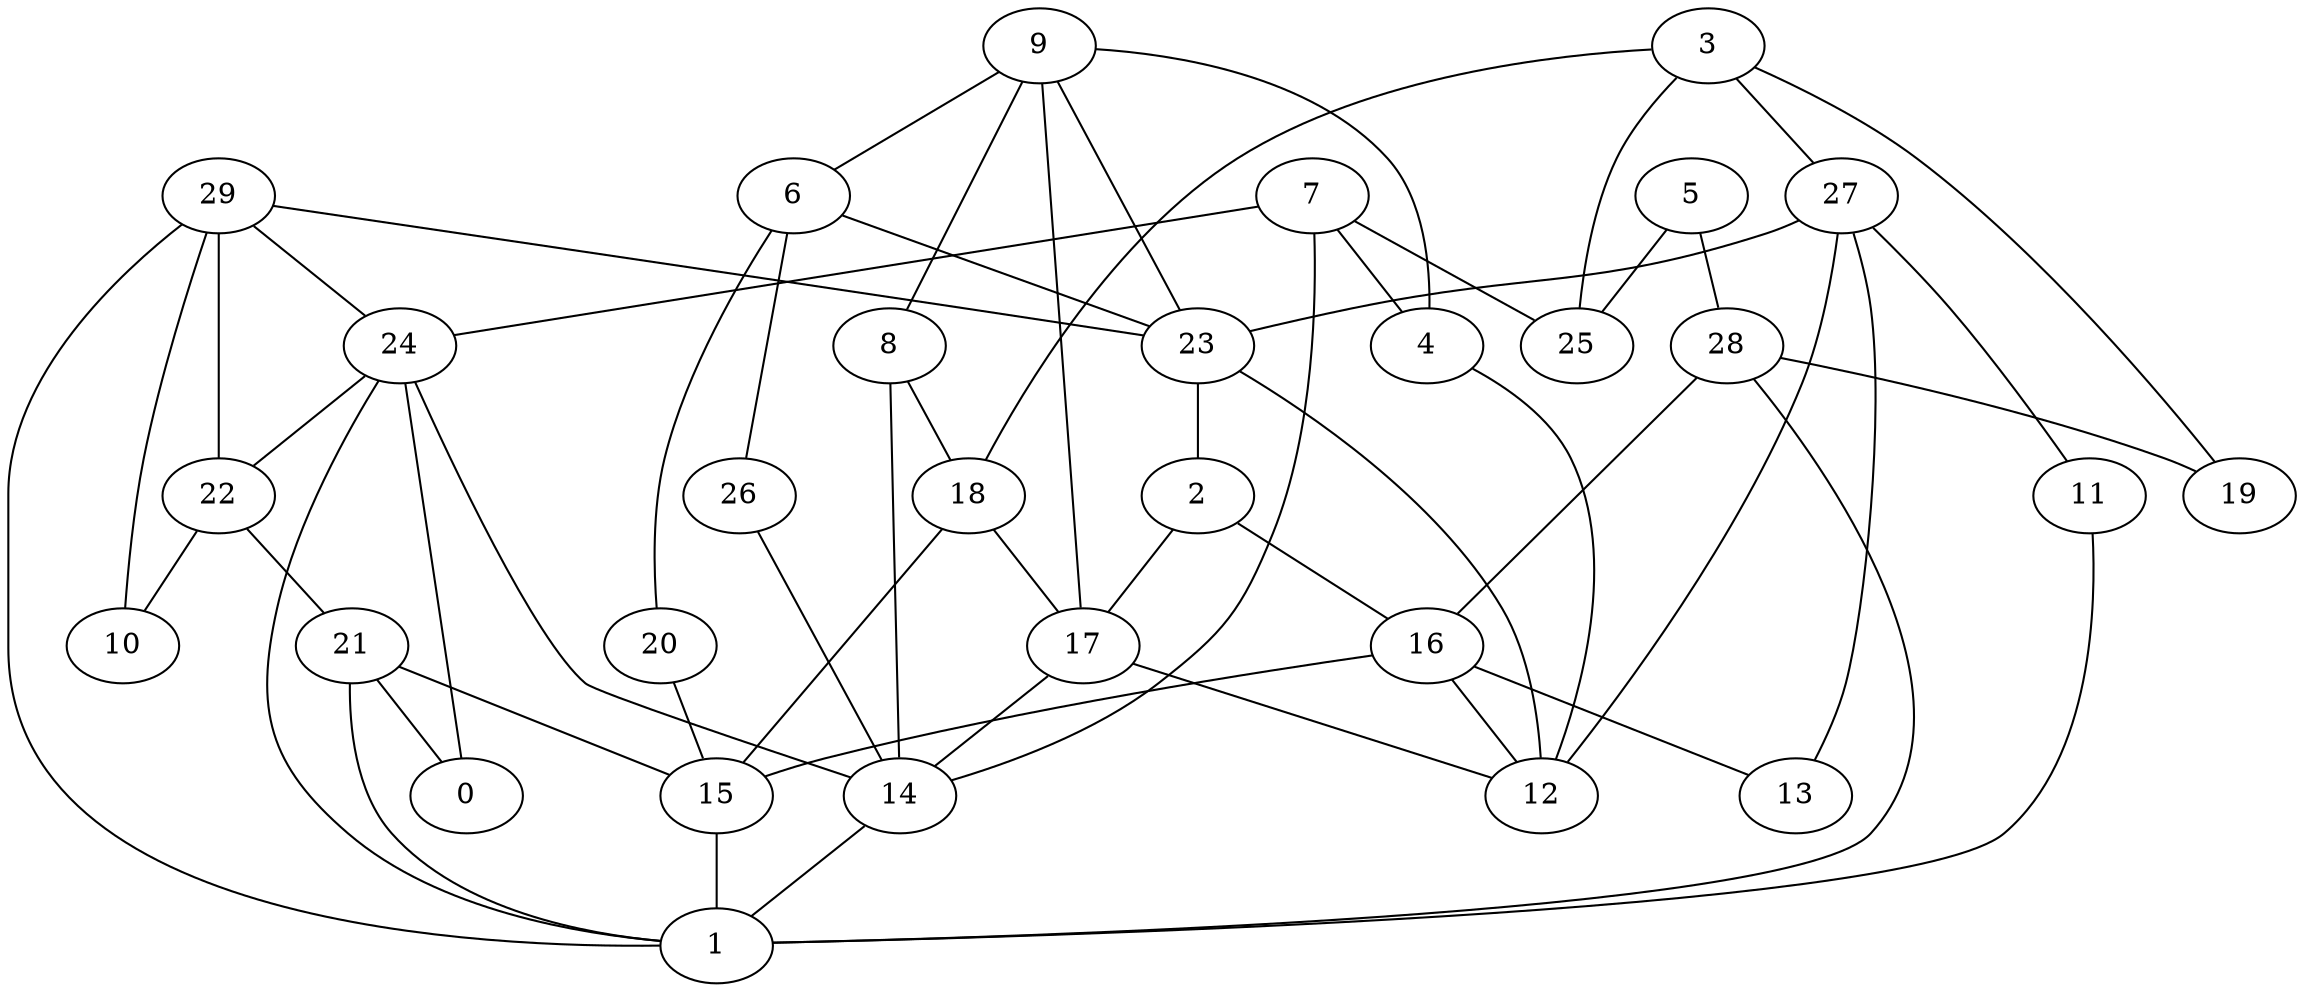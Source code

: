 digraph GG_graph {

subgraph G_graph {
edge [color = black]
"4" -> "12" [dir = none]
"8" -> "18" [dir = none]
"8" -> "14" [dir = none]
"22" -> "21" [dir = none]
"22" -> "10" [dir = none]
"9" -> "6" [dir = none]
"9" -> "4" [dir = none]
"9" -> "23" [dir = none]
"9" -> "17" [dir = none]
"9" -> "8" [dir = none]
"24" -> "22" [dir = none]
"24" -> "14" [dir = none]
"24" -> "0" [dir = none]
"24" -> "1" [dir = none]
"11" -> "1" [dir = none]
"18" -> "17" [dir = none]
"18" -> "15" [dir = none]
"28" -> "19" [dir = none]
"28" -> "16" [dir = none]
"28" -> "1" [dir = none]
"17" -> "14" [dir = none]
"17" -> "12" [dir = none]
"29" -> "1" [dir = none]
"29" -> "24" [dir = none]
"29" -> "23" [dir = none]
"29" -> "22" [dir = none]
"29" -> "10" [dir = none]
"15" -> "1" [dir = none]
"16" -> "15" [dir = none]
"16" -> "12" [dir = none]
"16" -> "13" [dir = none]
"3" -> "27" [dir = none]
"3" -> "18" [dir = none]
"3" -> "19" [dir = none]
"3" -> "25" [dir = none]
"6" -> "26" [dir = none]
"6" -> "23" [dir = none]
"6" -> "20" [dir = none]
"7" -> "25" [dir = none]
"7" -> "14" [dir = none]
"7" -> "24" [dir = none]
"7" -> "4" [dir = none]
"27" -> "11" [dir = none]
"27" -> "13" [dir = none]
"27" -> "23" [dir = none]
"27" -> "12" [dir = none]
"20" -> "15" [dir = none]
"21" -> "1" [dir = none]
"21" -> "0" [dir = none]
"21" -> "15" [dir = none]
"23" -> "12" [dir = none]
"23" -> "2" [dir = none]
"14" -> "1" [dir = none]
"26" -> "14" [dir = none]
"5" -> "25" [dir = none]
"5" -> "28" [dir = none]
"2" -> "17" [dir = none]
"2" -> "16" [dir = none]
}

}
